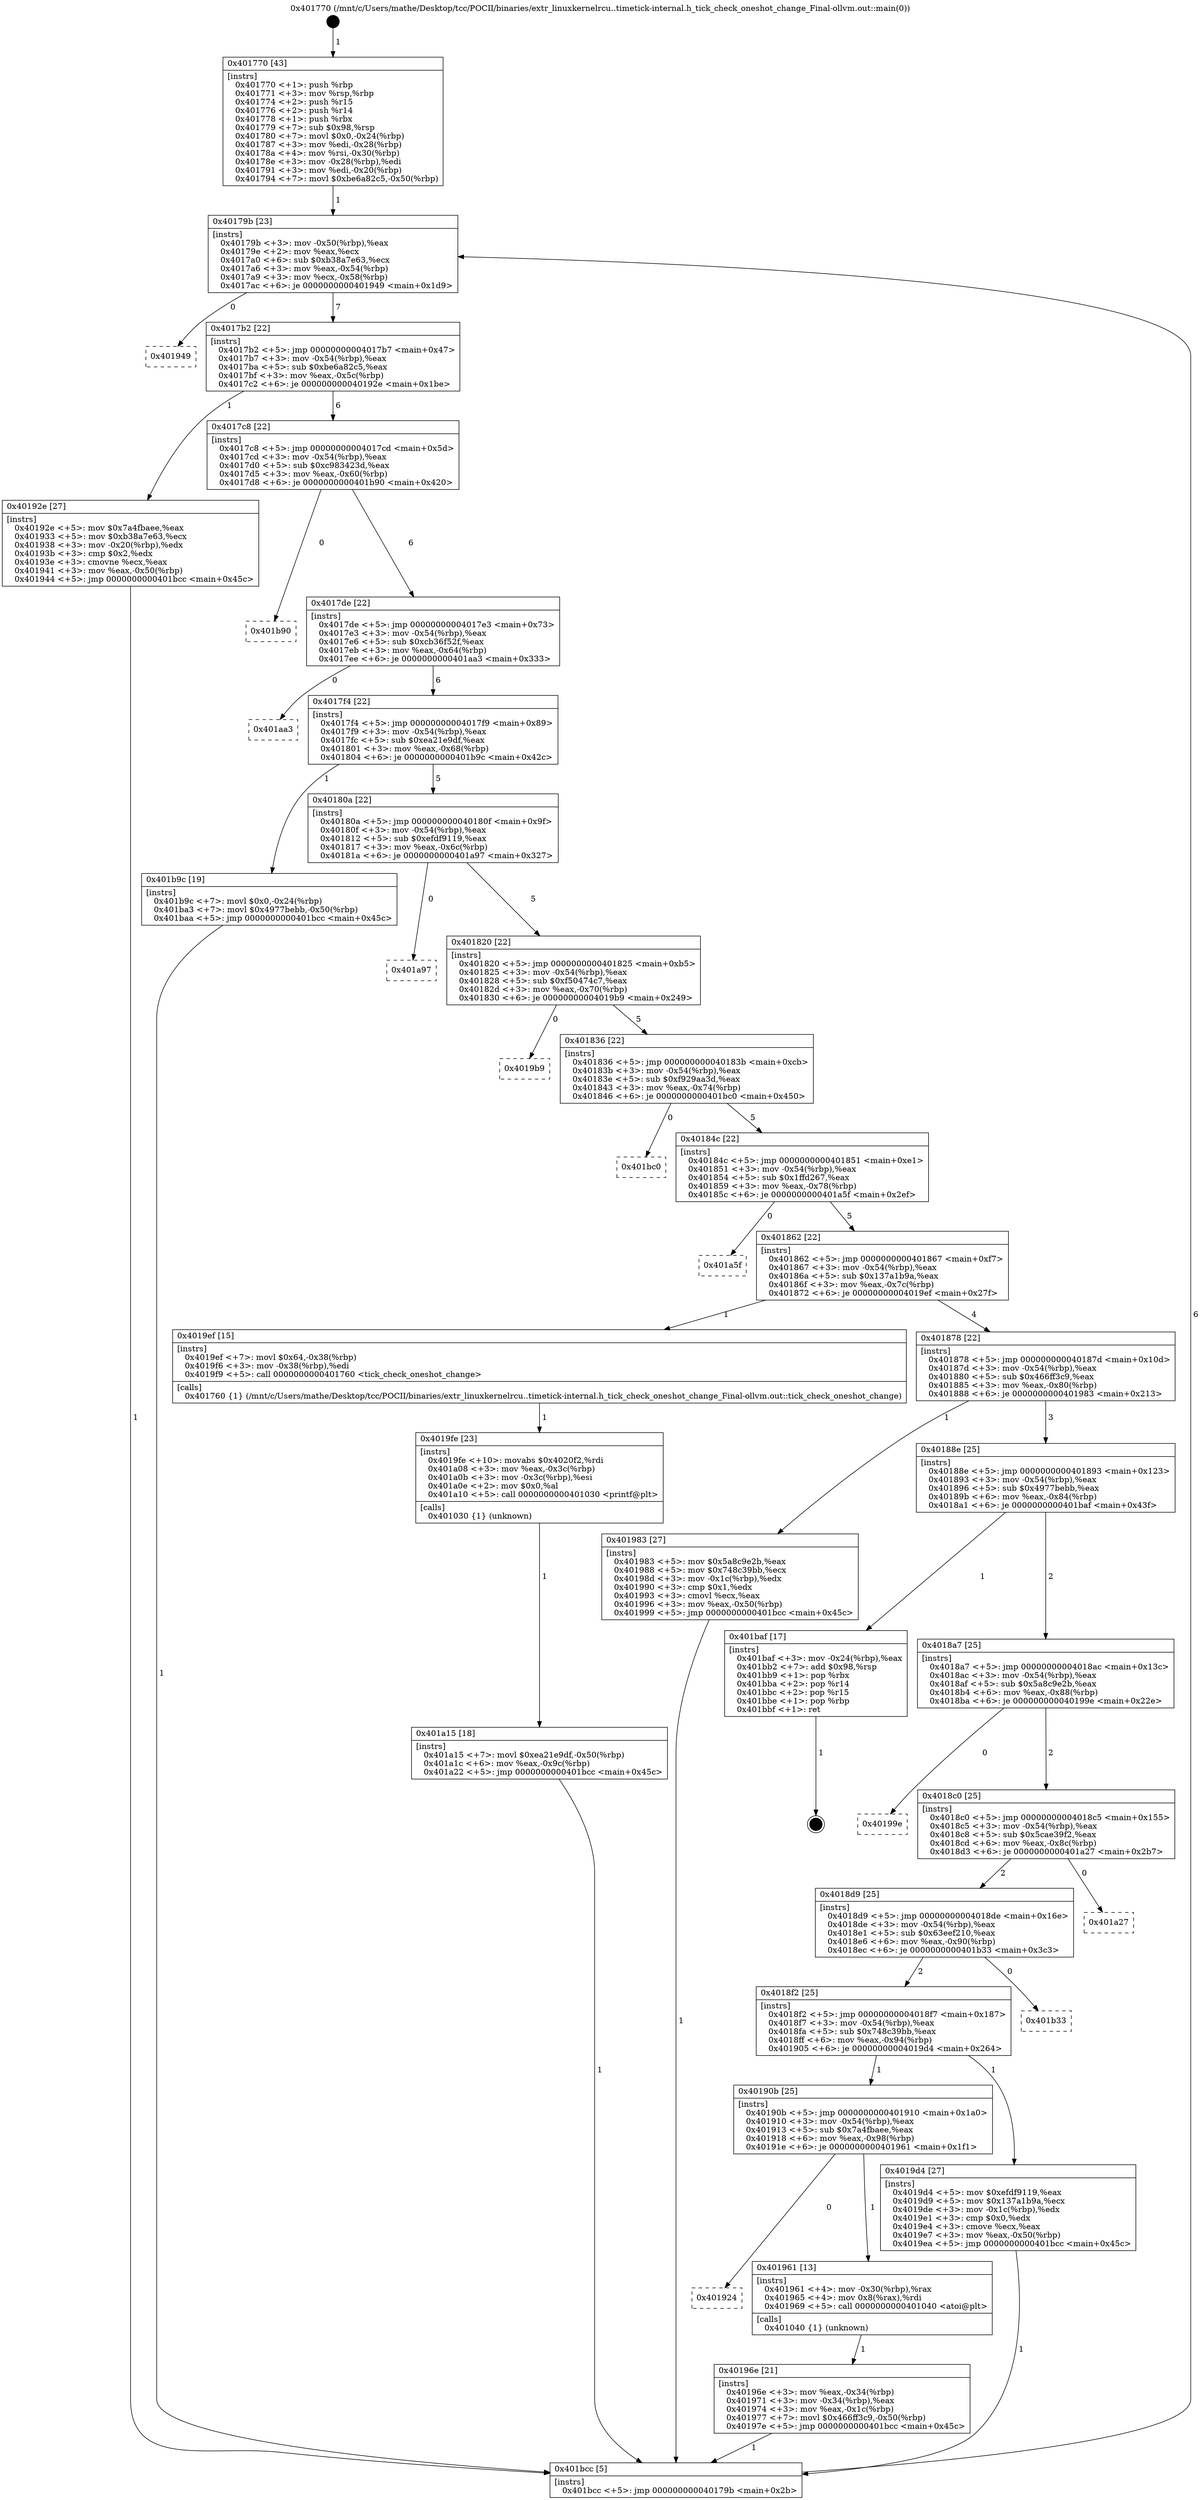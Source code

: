 digraph "0x401770" {
  label = "0x401770 (/mnt/c/Users/mathe/Desktop/tcc/POCII/binaries/extr_linuxkernelrcu..timetick-internal.h_tick_check_oneshot_change_Final-ollvm.out::main(0))"
  labelloc = "t"
  node[shape=record]

  Entry [label="",width=0.3,height=0.3,shape=circle,fillcolor=black,style=filled]
  "0x40179b" [label="{
     0x40179b [23]\l
     | [instrs]\l
     &nbsp;&nbsp;0x40179b \<+3\>: mov -0x50(%rbp),%eax\l
     &nbsp;&nbsp;0x40179e \<+2\>: mov %eax,%ecx\l
     &nbsp;&nbsp;0x4017a0 \<+6\>: sub $0xb38a7e63,%ecx\l
     &nbsp;&nbsp;0x4017a6 \<+3\>: mov %eax,-0x54(%rbp)\l
     &nbsp;&nbsp;0x4017a9 \<+3\>: mov %ecx,-0x58(%rbp)\l
     &nbsp;&nbsp;0x4017ac \<+6\>: je 0000000000401949 \<main+0x1d9\>\l
  }"]
  "0x401949" [label="{
     0x401949\l
  }", style=dashed]
  "0x4017b2" [label="{
     0x4017b2 [22]\l
     | [instrs]\l
     &nbsp;&nbsp;0x4017b2 \<+5\>: jmp 00000000004017b7 \<main+0x47\>\l
     &nbsp;&nbsp;0x4017b7 \<+3\>: mov -0x54(%rbp),%eax\l
     &nbsp;&nbsp;0x4017ba \<+5\>: sub $0xbe6a82c5,%eax\l
     &nbsp;&nbsp;0x4017bf \<+3\>: mov %eax,-0x5c(%rbp)\l
     &nbsp;&nbsp;0x4017c2 \<+6\>: je 000000000040192e \<main+0x1be\>\l
  }"]
  Exit [label="",width=0.3,height=0.3,shape=circle,fillcolor=black,style=filled,peripheries=2]
  "0x40192e" [label="{
     0x40192e [27]\l
     | [instrs]\l
     &nbsp;&nbsp;0x40192e \<+5\>: mov $0x7a4fbaee,%eax\l
     &nbsp;&nbsp;0x401933 \<+5\>: mov $0xb38a7e63,%ecx\l
     &nbsp;&nbsp;0x401938 \<+3\>: mov -0x20(%rbp),%edx\l
     &nbsp;&nbsp;0x40193b \<+3\>: cmp $0x2,%edx\l
     &nbsp;&nbsp;0x40193e \<+3\>: cmovne %ecx,%eax\l
     &nbsp;&nbsp;0x401941 \<+3\>: mov %eax,-0x50(%rbp)\l
     &nbsp;&nbsp;0x401944 \<+5\>: jmp 0000000000401bcc \<main+0x45c\>\l
  }"]
  "0x4017c8" [label="{
     0x4017c8 [22]\l
     | [instrs]\l
     &nbsp;&nbsp;0x4017c8 \<+5\>: jmp 00000000004017cd \<main+0x5d\>\l
     &nbsp;&nbsp;0x4017cd \<+3\>: mov -0x54(%rbp),%eax\l
     &nbsp;&nbsp;0x4017d0 \<+5\>: sub $0xc983423d,%eax\l
     &nbsp;&nbsp;0x4017d5 \<+3\>: mov %eax,-0x60(%rbp)\l
     &nbsp;&nbsp;0x4017d8 \<+6\>: je 0000000000401b90 \<main+0x420\>\l
  }"]
  "0x401bcc" [label="{
     0x401bcc [5]\l
     | [instrs]\l
     &nbsp;&nbsp;0x401bcc \<+5\>: jmp 000000000040179b \<main+0x2b\>\l
  }"]
  "0x401770" [label="{
     0x401770 [43]\l
     | [instrs]\l
     &nbsp;&nbsp;0x401770 \<+1\>: push %rbp\l
     &nbsp;&nbsp;0x401771 \<+3\>: mov %rsp,%rbp\l
     &nbsp;&nbsp;0x401774 \<+2\>: push %r15\l
     &nbsp;&nbsp;0x401776 \<+2\>: push %r14\l
     &nbsp;&nbsp;0x401778 \<+1\>: push %rbx\l
     &nbsp;&nbsp;0x401779 \<+7\>: sub $0x98,%rsp\l
     &nbsp;&nbsp;0x401780 \<+7\>: movl $0x0,-0x24(%rbp)\l
     &nbsp;&nbsp;0x401787 \<+3\>: mov %edi,-0x28(%rbp)\l
     &nbsp;&nbsp;0x40178a \<+4\>: mov %rsi,-0x30(%rbp)\l
     &nbsp;&nbsp;0x40178e \<+3\>: mov -0x28(%rbp),%edi\l
     &nbsp;&nbsp;0x401791 \<+3\>: mov %edi,-0x20(%rbp)\l
     &nbsp;&nbsp;0x401794 \<+7\>: movl $0xbe6a82c5,-0x50(%rbp)\l
  }"]
  "0x401a15" [label="{
     0x401a15 [18]\l
     | [instrs]\l
     &nbsp;&nbsp;0x401a15 \<+7\>: movl $0xea21e9df,-0x50(%rbp)\l
     &nbsp;&nbsp;0x401a1c \<+6\>: mov %eax,-0x9c(%rbp)\l
     &nbsp;&nbsp;0x401a22 \<+5\>: jmp 0000000000401bcc \<main+0x45c\>\l
  }"]
  "0x401b90" [label="{
     0x401b90\l
  }", style=dashed]
  "0x4017de" [label="{
     0x4017de [22]\l
     | [instrs]\l
     &nbsp;&nbsp;0x4017de \<+5\>: jmp 00000000004017e3 \<main+0x73\>\l
     &nbsp;&nbsp;0x4017e3 \<+3\>: mov -0x54(%rbp),%eax\l
     &nbsp;&nbsp;0x4017e6 \<+5\>: sub $0xcb36f52f,%eax\l
     &nbsp;&nbsp;0x4017eb \<+3\>: mov %eax,-0x64(%rbp)\l
     &nbsp;&nbsp;0x4017ee \<+6\>: je 0000000000401aa3 \<main+0x333\>\l
  }"]
  "0x4019fe" [label="{
     0x4019fe [23]\l
     | [instrs]\l
     &nbsp;&nbsp;0x4019fe \<+10\>: movabs $0x4020f2,%rdi\l
     &nbsp;&nbsp;0x401a08 \<+3\>: mov %eax,-0x3c(%rbp)\l
     &nbsp;&nbsp;0x401a0b \<+3\>: mov -0x3c(%rbp),%esi\l
     &nbsp;&nbsp;0x401a0e \<+2\>: mov $0x0,%al\l
     &nbsp;&nbsp;0x401a10 \<+5\>: call 0000000000401030 \<printf@plt\>\l
     | [calls]\l
     &nbsp;&nbsp;0x401030 \{1\} (unknown)\l
  }"]
  "0x401aa3" [label="{
     0x401aa3\l
  }", style=dashed]
  "0x4017f4" [label="{
     0x4017f4 [22]\l
     | [instrs]\l
     &nbsp;&nbsp;0x4017f4 \<+5\>: jmp 00000000004017f9 \<main+0x89\>\l
     &nbsp;&nbsp;0x4017f9 \<+3\>: mov -0x54(%rbp),%eax\l
     &nbsp;&nbsp;0x4017fc \<+5\>: sub $0xea21e9df,%eax\l
     &nbsp;&nbsp;0x401801 \<+3\>: mov %eax,-0x68(%rbp)\l
     &nbsp;&nbsp;0x401804 \<+6\>: je 0000000000401b9c \<main+0x42c\>\l
  }"]
  "0x40196e" [label="{
     0x40196e [21]\l
     | [instrs]\l
     &nbsp;&nbsp;0x40196e \<+3\>: mov %eax,-0x34(%rbp)\l
     &nbsp;&nbsp;0x401971 \<+3\>: mov -0x34(%rbp),%eax\l
     &nbsp;&nbsp;0x401974 \<+3\>: mov %eax,-0x1c(%rbp)\l
     &nbsp;&nbsp;0x401977 \<+7\>: movl $0x466ff3c9,-0x50(%rbp)\l
     &nbsp;&nbsp;0x40197e \<+5\>: jmp 0000000000401bcc \<main+0x45c\>\l
  }"]
  "0x401b9c" [label="{
     0x401b9c [19]\l
     | [instrs]\l
     &nbsp;&nbsp;0x401b9c \<+7\>: movl $0x0,-0x24(%rbp)\l
     &nbsp;&nbsp;0x401ba3 \<+7\>: movl $0x4977bebb,-0x50(%rbp)\l
     &nbsp;&nbsp;0x401baa \<+5\>: jmp 0000000000401bcc \<main+0x45c\>\l
  }"]
  "0x40180a" [label="{
     0x40180a [22]\l
     | [instrs]\l
     &nbsp;&nbsp;0x40180a \<+5\>: jmp 000000000040180f \<main+0x9f\>\l
     &nbsp;&nbsp;0x40180f \<+3\>: mov -0x54(%rbp),%eax\l
     &nbsp;&nbsp;0x401812 \<+5\>: sub $0xefdf9119,%eax\l
     &nbsp;&nbsp;0x401817 \<+3\>: mov %eax,-0x6c(%rbp)\l
     &nbsp;&nbsp;0x40181a \<+6\>: je 0000000000401a97 \<main+0x327\>\l
  }"]
  "0x401924" [label="{
     0x401924\l
  }", style=dashed]
  "0x401a97" [label="{
     0x401a97\l
  }", style=dashed]
  "0x401820" [label="{
     0x401820 [22]\l
     | [instrs]\l
     &nbsp;&nbsp;0x401820 \<+5\>: jmp 0000000000401825 \<main+0xb5\>\l
     &nbsp;&nbsp;0x401825 \<+3\>: mov -0x54(%rbp),%eax\l
     &nbsp;&nbsp;0x401828 \<+5\>: sub $0xf50474c7,%eax\l
     &nbsp;&nbsp;0x40182d \<+3\>: mov %eax,-0x70(%rbp)\l
     &nbsp;&nbsp;0x401830 \<+6\>: je 00000000004019b9 \<main+0x249\>\l
  }"]
  "0x401961" [label="{
     0x401961 [13]\l
     | [instrs]\l
     &nbsp;&nbsp;0x401961 \<+4\>: mov -0x30(%rbp),%rax\l
     &nbsp;&nbsp;0x401965 \<+4\>: mov 0x8(%rax),%rdi\l
     &nbsp;&nbsp;0x401969 \<+5\>: call 0000000000401040 \<atoi@plt\>\l
     | [calls]\l
     &nbsp;&nbsp;0x401040 \{1\} (unknown)\l
  }"]
  "0x4019b9" [label="{
     0x4019b9\l
  }", style=dashed]
  "0x401836" [label="{
     0x401836 [22]\l
     | [instrs]\l
     &nbsp;&nbsp;0x401836 \<+5\>: jmp 000000000040183b \<main+0xcb\>\l
     &nbsp;&nbsp;0x40183b \<+3\>: mov -0x54(%rbp),%eax\l
     &nbsp;&nbsp;0x40183e \<+5\>: sub $0xf929aa3d,%eax\l
     &nbsp;&nbsp;0x401843 \<+3\>: mov %eax,-0x74(%rbp)\l
     &nbsp;&nbsp;0x401846 \<+6\>: je 0000000000401bc0 \<main+0x450\>\l
  }"]
  "0x40190b" [label="{
     0x40190b [25]\l
     | [instrs]\l
     &nbsp;&nbsp;0x40190b \<+5\>: jmp 0000000000401910 \<main+0x1a0\>\l
     &nbsp;&nbsp;0x401910 \<+3\>: mov -0x54(%rbp),%eax\l
     &nbsp;&nbsp;0x401913 \<+5\>: sub $0x7a4fbaee,%eax\l
     &nbsp;&nbsp;0x401918 \<+6\>: mov %eax,-0x98(%rbp)\l
     &nbsp;&nbsp;0x40191e \<+6\>: je 0000000000401961 \<main+0x1f1\>\l
  }"]
  "0x401bc0" [label="{
     0x401bc0\l
  }", style=dashed]
  "0x40184c" [label="{
     0x40184c [22]\l
     | [instrs]\l
     &nbsp;&nbsp;0x40184c \<+5\>: jmp 0000000000401851 \<main+0xe1\>\l
     &nbsp;&nbsp;0x401851 \<+3\>: mov -0x54(%rbp),%eax\l
     &nbsp;&nbsp;0x401854 \<+5\>: sub $0x1ffd267,%eax\l
     &nbsp;&nbsp;0x401859 \<+3\>: mov %eax,-0x78(%rbp)\l
     &nbsp;&nbsp;0x40185c \<+6\>: je 0000000000401a5f \<main+0x2ef\>\l
  }"]
  "0x4019d4" [label="{
     0x4019d4 [27]\l
     | [instrs]\l
     &nbsp;&nbsp;0x4019d4 \<+5\>: mov $0xefdf9119,%eax\l
     &nbsp;&nbsp;0x4019d9 \<+5\>: mov $0x137a1b9a,%ecx\l
     &nbsp;&nbsp;0x4019de \<+3\>: mov -0x1c(%rbp),%edx\l
     &nbsp;&nbsp;0x4019e1 \<+3\>: cmp $0x0,%edx\l
     &nbsp;&nbsp;0x4019e4 \<+3\>: cmove %ecx,%eax\l
     &nbsp;&nbsp;0x4019e7 \<+3\>: mov %eax,-0x50(%rbp)\l
     &nbsp;&nbsp;0x4019ea \<+5\>: jmp 0000000000401bcc \<main+0x45c\>\l
  }"]
  "0x401a5f" [label="{
     0x401a5f\l
  }", style=dashed]
  "0x401862" [label="{
     0x401862 [22]\l
     | [instrs]\l
     &nbsp;&nbsp;0x401862 \<+5\>: jmp 0000000000401867 \<main+0xf7\>\l
     &nbsp;&nbsp;0x401867 \<+3\>: mov -0x54(%rbp),%eax\l
     &nbsp;&nbsp;0x40186a \<+5\>: sub $0x137a1b9a,%eax\l
     &nbsp;&nbsp;0x40186f \<+3\>: mov %eax,-0x7c(%rbp)\l
     &nbsp;&nbsp;0x401872 \<+6\>: je 00000000004019ef \<main+0x27f\>\l
  }"]
  "0x4018f2" [label="{
     0x4018f2 [25]\l
     | [instrs]\l
     &nbsp;&nbsp;0x4018f2 \<+5\>: jmp 00000000004018f7 \<main+0x187\>\l
     &nbsp;&nbsp;0x4018f7 \<+3\>: mov -0x54(%rbp),%eax\l
     &nbsp;&nbsp;0x4018fa \<+5\>: sub $0x748c39bb,%eax\l
     &nbsp;&nbsp;0x4018ff \<+6\>: mov %eax,-0x94(%rbp)\l
     &nbsp;&nbsp;0x401905 \<+6\>: je 00000000004019d4 \<main+0x264\>\l
  }"]
  "0x4019ef" [label="{
     0x4019ef [15]\l
     | [instrs]\l
     &nbsp;&nbsp;0x4019ef \<+7\>: movl $0x64,-0x38(%rbp)\l
     &nbsp;&nbsp;0x4019f6 \<+3\>: mov -0x38(%rbp),%edi\l
     &nbsp;&nbsp;0x4019f9 \<+5\>: call 0000000000401760 \<tick_check_oneshot_change\>\l
     | [calls]\l
     &nbsp;&nbsp;0x401760 \{1\} (/mnt/c/Users/mathe/Desktop/tcc/POCII/binaries/extr_linuxkernelrcu..timetick-internal.h_tick_check_oneshot_change_Final-ollvm.out::tick_check_oneshot_change)\l
  }"]
  "0x401878" [label="{
     0x401878 [22]\l
     | [instrs]\l
     &nbsp;&nbsp;0x401878 \<+5\>: jmp 000000000040187d \<main+0x10d\>\l
     &nbsp;&nbsp;0x40187d \<+3\>: mov -0x54(%rbp),%eax\l
     &nbsp;&nbsp;0x401880 \<+5\>: sub $0x466ff3c9,%eax\l
     &nbsp;&nbsp;0x401885 \<+3\>: mov %eax,-0x80(%rbp)\l
     &nbsp;&nbsp;0x401888 \<+6\>: je 0000000000401983 \<main+0x213\>\l
  }"]
  "0x401b33" [label="{
     0x401b33\l
  }", style=dashed]
  "0x401983" [label="{
     0x401983 [27]\l
     | [instrs]\l
     &nbsp;&nbsp;0x401983 \<+5\>: mov $0x5a8c9e2b,%eax\l
     &nbsp;&nbsp;0x401988 \<+5\>: mov $0x748c39bb,%ecx\l
     &nbsp;&nbsp;0x40198d \<+3\>: mov -0x1c(%rbp),%edx\l
     &nbsp;&nbsp;0x401990 \<+3\>: cmp $0x1,%edx\l
     &nbsp;&nbsp;0x401993 \<+3\>: cmovl %ecx,%eax\l
     &nbsp;&nbsp;0x401996 \<+3\>: mov %eax,-0x50(%rbp)\l
     &nbsp;&nbsp;0x401999 \<+5\>: jmp 0000000000401bcc \<main+0x45c\>\l
  }"]
  "0x40188e" [label="{
     0x40188e [25]\l
     | [instrs]\l
     &nbsp;&nbsp;0x40188e \<+5\>: jmp 0000000000401893 \<main+0x123\>\l
     &nbsp;&nbsp;0x401893 \<+3\>: mov -0x54(%rbp),%eax\l
     &nbsp;&nbsp;0x401896 \<+5\>: sub $0x4977bebb,%eax\l
     &nbsp;&nbsp;0x40189b \<+6\>: mov %eax,-0x84(%rbp)\l
     &nbsp;&nbsp;0x4018a1 \<+6\>: je 0000000000401baf \<main+0x43f\>\l
  }"]
  "0x4018d9" [label="{
     0x4018d9 [25]\l
     | [instrs]\l
     &nbsp;&nbsp;0x4018d9 \<+5\>: jmp 00000000004018de \<main+0x16e\>\l
     &nbsp;&nbsp;0x4018de \<+3\>: mov -0x54(%rbp),%eax\l
     &nbsp;&nbsp;0x4018e1 \<+5\>: sub $0x63eef210,%eax\l
     &nbsp;&nbsp;0x4018e6 \<+6\>: mov %eax,-0x90(%rbp)\l
     &nbsp;&nbsp;0x4018ec \<+6\>: je 0000000000401b33 \<main+0x3c3\>\l
  }"]
  "0x401baf" [label="{
     0x401baf [17]\l
     | [instrs]\l
     &nbsp;&nbsp;0x401baf \<+3\>: mov -0x24(%rbp),%eax\l
     &nbsp;&nbsp;0x401bb2 \<+7\>: add $0x98,%rsp\l
     &nbsp;&nbsp;0x401bb9 \<+1\>: pop %rbx\l
     &nbsp;&nbsp;0x401bba \<+2\>: pop %r14\l
     &nbsp;&nbsp;0x401bbc \<+2\>: pop %r15\l
     &nbsp;&nbsp;0x401bbe \<+1\>: pop %rbp\l
     &nbsp;&nbsp;0x401bbf \<+1\>: ret\l
  }"]
  "0x4018a7" [label="{
     0x4018a7 [25]\l
     | [instrs]\l
     &nbsp;&nbsp;0x4018a7 \<+5\>: jmp 00000000004018ac \<main+0x13c\>\l
     &nbsp;&nbsp;0x4018ac \<+3\>: mov -0x54(%rbp),%eax\l
     &nbsp;&nbsp;0x4018af \<+5\>: sub $0x5a8c9e2b,%eax\l
     &nbsp;&nbsp;0x4018b4 \<+6\>: mov %eax,-0x88(%rbp)\l
     &nbsp;&nbsp;0x4018ba \<+6\>: je 000000000040199e \<main+0x22e\>\l
  }"]
  "0x401a27" [label="{
     0x401a27\l
  }", style=dashed]
  "0x40199e" [label="{
     0x40199e\l
  }", style=dashed]
  "0x4018c0" [label="{
     0x4018c0 [25]\l
     | [instrs]\l
     &nbsp;&nbsp;0x4018c0 \<+5\>: jmp 00000000004018c5 \<main+0x155\>\l
     &nbsp;&nbsp;0x4018c5 \<+3\>: mov -0x54(%rbp),%eax\l
     &nbsp;&nbsp;0x4018c8 \<+5\>: sub $0x5cae39f2,%eax\l
     &nbsp;&nbsp;0x4018cd \<+6\>: mov %eax,-0x8c(%rbp)\l
     &nbsp;&nbsp;0x4018d3 \<+6\>: je 0000000000401a27 \<main+0x2b7\>\l
  }"]
  Entry -> "0x401770" [label=" 1"]
  "0x40179b" -> "0x401949" [label=" 0"]
  "0x40179b" -> "0x4017b2" [label=" 7"]
  "0x401baf" -> Exit [label=" 1"]
  "0x4017b2" -> "0x40192e" [label=" 1"]
  "0x4017b2" -> "0x4017c8" [label=" 6"]
  "0x40192e" -> "0x401bcc" [label=" 1"]
  "0x401770" -> "0x40179b" [label=" 1"]
  "0x401bcc" -> "0x40179b" [label=" 6"]
  "0x401b9c" -> "0x401bcc" [label=" 1"]
  "0x4017c8" -> "0x401b90" [label=" 0"]
  "0x4017c8" -> "0x4017de" [label=" 6"]
  "0x401a15" -> "0x401bcc" [label=" 1"]
  "0x4017de" -> "0x401aa3" [label=" 0"]
  "0x4017de" -> "0x4017f4" [label=" 6"]
  "0x4019fe" -> "0x401a15" [label=" 1"]
  "0x4017f4" -> "0x401b9c" [label=" 1"]
  "0x4017f4" -> "0x40180a" [label=" 5"]
  "0x4019ef" -> "0x4019fe" [label=" 1"]
  "0x40180a" -> "0x401a97" [label=" 0"]
  "0x40180a" -> "0x401820" [label=" 5"]
  "0x4019d4" -> "0x401bcc" [label=" 1"]
  "0x401820" -> "0x4019b9" [label=" 0"]
  "0x401820" -> "0x401836" [label=" 5"]
  "0x401983" -> "0x401bcc" [label=" 1"]
  "0x401836" -> "0x401bc0" [label=" 0"]
  "0x401836" -> "0x40184c" [label=" 5"]
  "0x401961" -> "0x40196e" [label=" 1"]
  "0x40184c" -> "0x401a5f" [label=" 0"]
  "0x40184c" -> "0x401862" [label=" 5"]
  "0x40190b" -> "0x401924" [label=" 0"]
  "0x401862" -> "0x4019ef" [label=" 1"]
  "0x401862" -> "0x401878" [label=" 4"]
  "0x40196e" -> "0x401bcc" [label=" 1"]
  "0x401878" -> "0x401983" [label=" 1"]
  "0x401878" -> "0x40188e" [label=" 3"]
  "0x4018f2" -> "0x40190b" [label=" 1"]
  "0x40188e" -> "0x401baf" [label=" 1"]
  "0x40188e" -> "0x4018a7" [label=" 2"]
  "0x40190b" -> "0x401961" [label=" 1"]
  "0x4018a7" -> "0x40199e" [label=" 0"]
  "0x4018a7" -> "0x4018c0" [label=" 2"]
  "0x4018d9" -> "0x4018f2" [label=" 2"]
  "0x4018c0" -> "0x401a27" [label=" 0"]
  "0x4018c0" -> "0x4018d9" [label=" 2"]
  "0x4018f2" -> "0x4019d4" [label=" 1"]
  "0x4018d9" -> "0x401b33" [label=" 0"]
}
